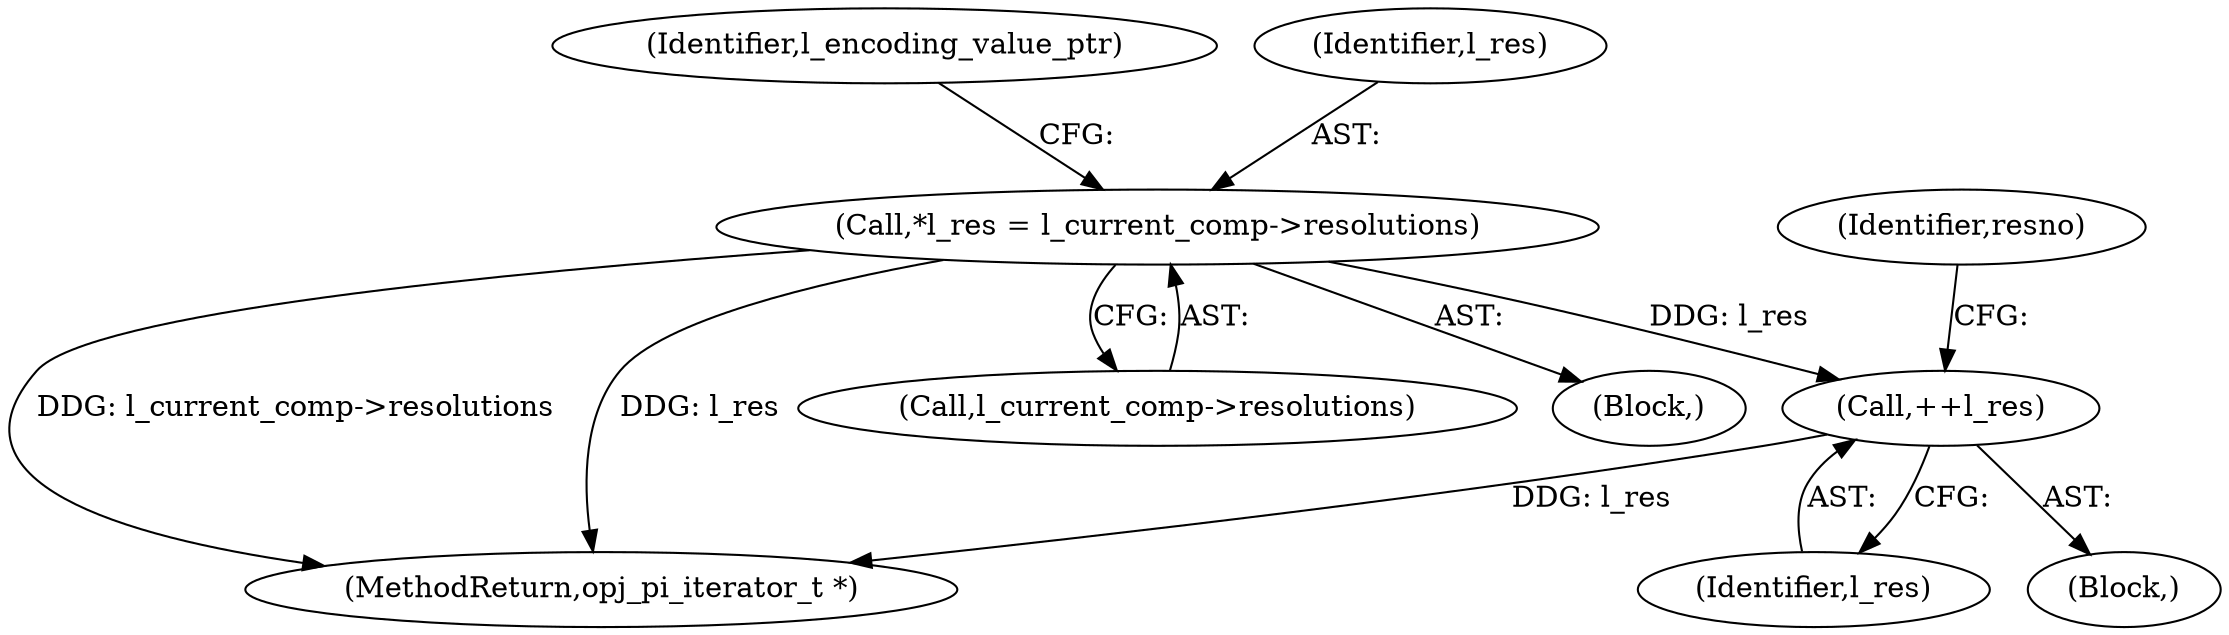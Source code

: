 digraph "0_openjpeg_c16bc057ba3f125051c9966cf1f5b68a05681de4@pointer" {
"1000648" [label="(Call,++l_res)"];
"1000584" [label="(Call,*l_res = l_current_comp->resolutions)"];
"1000696" [label="(MethodReturn,opj_pi_iterator_t *)"];
"1000584" [label="(Call,*l_res = l_current_comp->resolutions)"];
"1000619" [label="(Block,)"];
"1000586" [label="(Call,l_current_comp->resolutions)"];
"1000582" [label="(Block,)"];
"1000590" [label="(Identifier,l_encoding_value_ptr)"];
"1000649" [label="(Identifier,l_res)"];
"1000585" [label="(Identifier,l_res)"];
"1000618" [label="(Identifier,resno)"];
"1000648" [label="(Call,++l_res)"];
"1000648" -> "1000619"  [label="AST: "];
"1000648" -> "1000649"  [label="CFG: "];
"1000649" -> "1000648"  [label="AST: "];
"1000618" -> "1000648"  [label="CFG: "];
"1000648" -> "1000696"  [label="DDG: l_res"];
"1000584" -> "1000648"  [label="DDG: l_res"];
"1000584" -> "1000582"  [label="AST: "];
"1000584" -> "1000586"  [label="CFG: "];
"1000585" -> "1000584"  [label="AST: "];
"1000586" -> "1000584"  [label="AST: "];
"1000590" -> "1000584"  [label="CFG: "];
"1000584" -> "1000696"  [label="DDG: l_current_comp->resolutions"];
"1000584" -> "1000696"  [label="DDG: l_res"];
}
